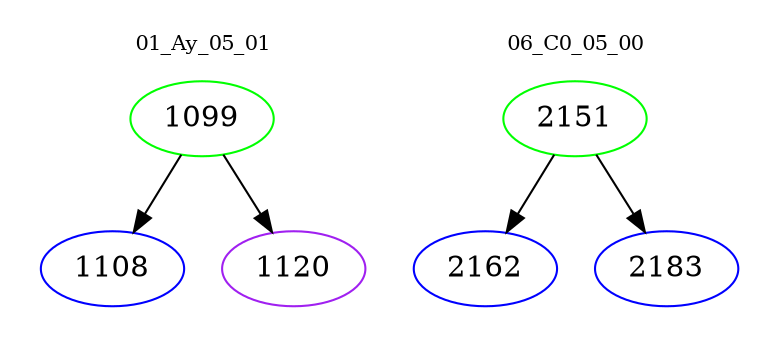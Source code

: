 digraph{
subgraph cluster_0 {
color = white
label = "01_Ay_05_01";
fontsize=10;
T0_1099 [label="1099", color="green"]
T0_1099 -> T0_1108 [color="black"]
T0_1108 [label="1108", color="blue"]
T0_1099 -> T0_1120 [color="black"]
T0_1120 [label="1120", color="purple"]
}
subgraph cluster_1 {
color = white
label = "06_C0_05_00";
fontsize=10;
T1_2151 [label="2151", color="green"]
T1_2151 -> T1_2162 [color="black"]
T1_2162 [label="2162", color="blue"]
T1_2151 -> T1_2183 [color="black"]
T1_2183 [label="2183", color="blue"]
}
}
